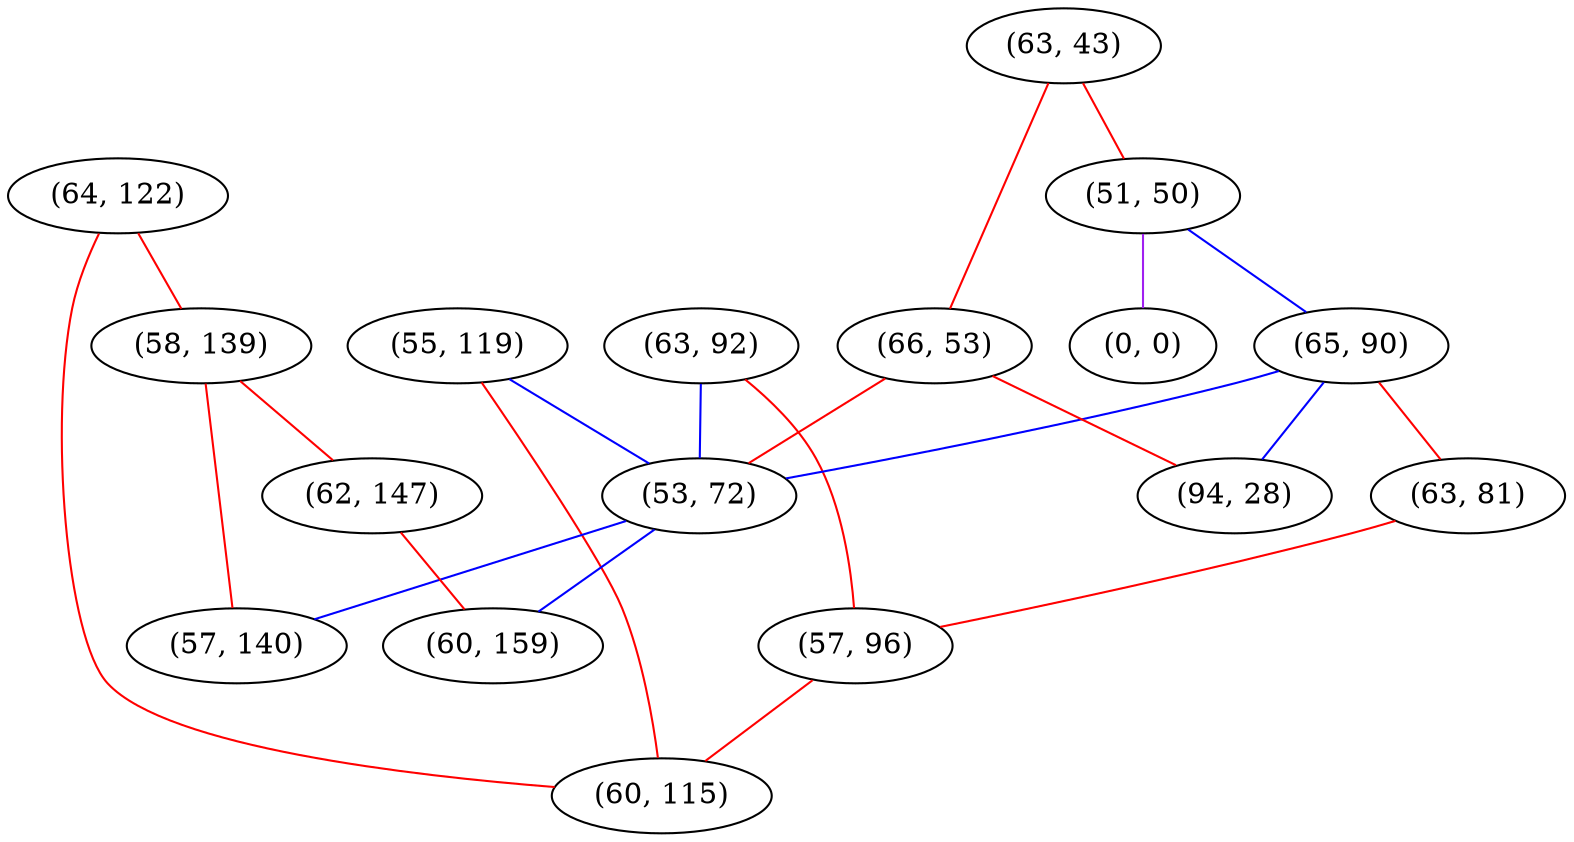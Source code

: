graph "" {
"(63, 92)";
"(63, 43)";
"(51, 50)";
"(0, 0)";
"(64, 122)";
"(65, 90)";
"(66, 53)";
"(55, 119)";
"(53, 72)";
"(63, 81)";
"(94, 28)";
"(57, 96)";
"(58, 139)";
"(57, 140)";
"(62, 147)";
"(60, 159)";
"(60, 115)";
"(63, 92)" -- "(57, 96)"  [color=red, key=0, weight=1];
"(63, 92)" -- "(53, 72)"  [color=blue, key=0, weight=3];
"(63, 43)" -- "(51, 50)"  [color=red, key=0, weight=1];
"(63, 43)" -- "(66, 53)"  [color=red, key=0, weight=1];
"(51, 50)" -- "(65, 90)"  [color=blue, key=0, weight=3];
"(51, 50)" -- "(0, 0)"  [color=purple, key=0, weight=4];
"(64, 122)" -- "(58, 139)"  [color=red, key=0, weight=1];
"(64, 122)" -- "(60, 115)"  [color=red, key=0, weight=1];
"(65, 90)" -- "(94, 28)"  [color=blue, key=0, weight=3];
"(65, 90)" -- "(53, 72)"  [color=blue, key=0, weight=3];
"(65, 90)" -- "(63, 81)"  [color=red, key=0, weight=1];
"(66, 53)" -- "(53, 72)"  [color=red, key=0, weight=1];
"(66, 53)" -- "(94, 28)"  [color=red, key=0, weight=1];
"(55, 119)" -- "(53, 72)"  [color=blue, key=0, weight=3];
"(55, 119)" -- "(60, 115)"  [color=red, key=0, weight=1];
"(53, 72)" -- "(60, 159)"  [color=blue, key=0, weight=3];
"(53, 72)" -- "(57, 140)"  [color=blue, key=0, weight=3];
"(63, 81)" -- "(57, 96)"  [color=red, key=0, weight=1];
"(57, 96)" -- "(60, 115)"  [color=red, key=0, weight=1];
"(58, 139)" -- "(62, 147)"  [color=red, key=0, weight=1];
"(58, 139)" -- "(57, 140)"  [color=red, key=0, weight=1];
"(62, 147)" -- "(60, 159)"  [color=red, key=0, weight=1];
}
